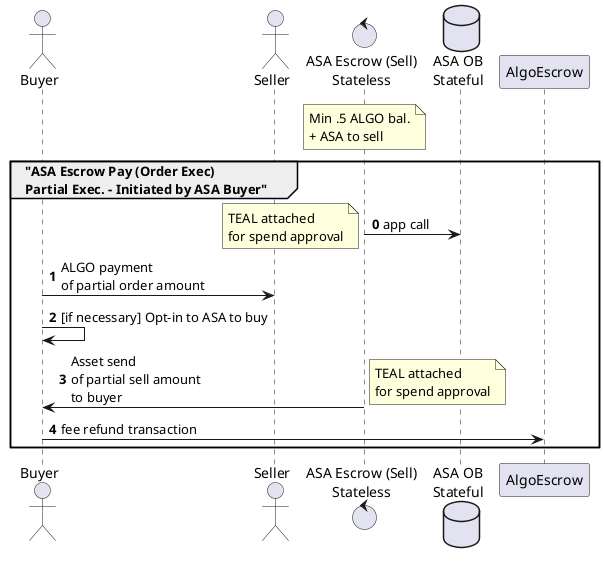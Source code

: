 @startuml
actor Buyer
actor Seller
control "ASA Escrow (Sell)\nStateless" as ASAEscrow
database "ASA OB\nStateful" as ASAOB
note over ASAEscrow: Min .5 ALGO bal.\n+ ASA to sell

group "ASA Escrow Pay (Order Exec)\nPartial Exec. - Initiated by ASA Buyer"
autonumber 0
ASAEscrow -> ASAOB: app call
note left: TEAL attached\nfor spend approval
Buyer -> Seller: ALGO payment\nof partial order amount
Buyer -> Buyer: [if necessary] Opt-in to ASA to buy
ASAEscrow -> Buyer: Asset send\nof partial sell amount\nto buyer
note right: TEAL attached\nfor spend approval
Buyer -> AlgoEscrow: fee refund transaction
end

@enduml
